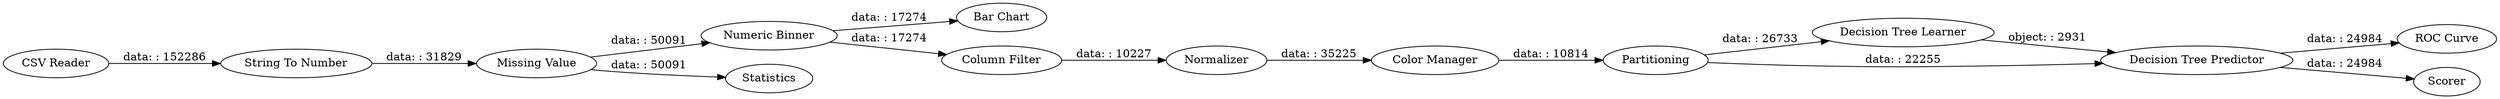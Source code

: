 digraph {
	"8951852828226069358_16" [label="ROC Curve"]
	"8951852828226069358_9" [label="Bar Chart"]
	"8951852828226069358_8" [label="Color Manager"]
	"8951852828226069358_12" [label="Decision Tree Learner"]
	"8951852828226069358_17" [label=Normalizer]
	"8951852828226069358_15" [label=Scorer]
	"8951852828226069358_11" [label=Partitioning]
	"8951852828226069358_1" [label="CSV Reader"]
	"8951852828226069358_13" [label="Decision Tree Predictor"]
	"8951852828226069358_3" [label="String To Number"]
	"8951852828226069358_2" [label="Missing Value"]
	"8951852828226069358_7" [label="Numeric Binner"]
	"8951852828226069358_14" [label="Column Filter"]
	"8951852828226069358_10" [label=Statistics]
	"8951852828226069358_11" -> "8951852828226069358_12" [label="data: : 26733"]
	"8951852828226069358_7" -> "8951852828226069358_14" [label="data: : 17274"]
	"8951852828226069358_11" -> "8951852828226069358_13" [label="data: : 22255"]
	"8951852828226069358_12" -> "8951852828226069358_13" [label="object: : 2931"]
	"8951852828226069358_8" -> "8951852828226069358_11" [label="data: : 10814"]
	"8951852828226069358_13" -> "8951852828226069358_16" [label="data: : 24984"]
	"8951852828226069358_2" -> "8951852828226069358_10" [label="data: : 50091"]
	"8951852828226069358_17" -> "8951852828226069358_8" [label="data: : 35225"]
	"8951852828226069358_3" -> "8951852828226069358_2" [label="data: : 31829"]
	"8951852828226069358_2" -> "8951852828226069358_7" [label="data: : 50091"]
	"8951852828226069358_7" -> "8951852828226069358_9" [label="data: : 17274"]
	"8951852828226069358_1" -> "8951852828226069358_3" [label="data: : 152286"]
	"8951852828226069358_13" -> "8951852828226069358_15" [label="data: : 24984"]
	"8951852828226069358_14" -> "8951852828226069358_17" [label="data: : 10227"]
	rankdir=LR
}
